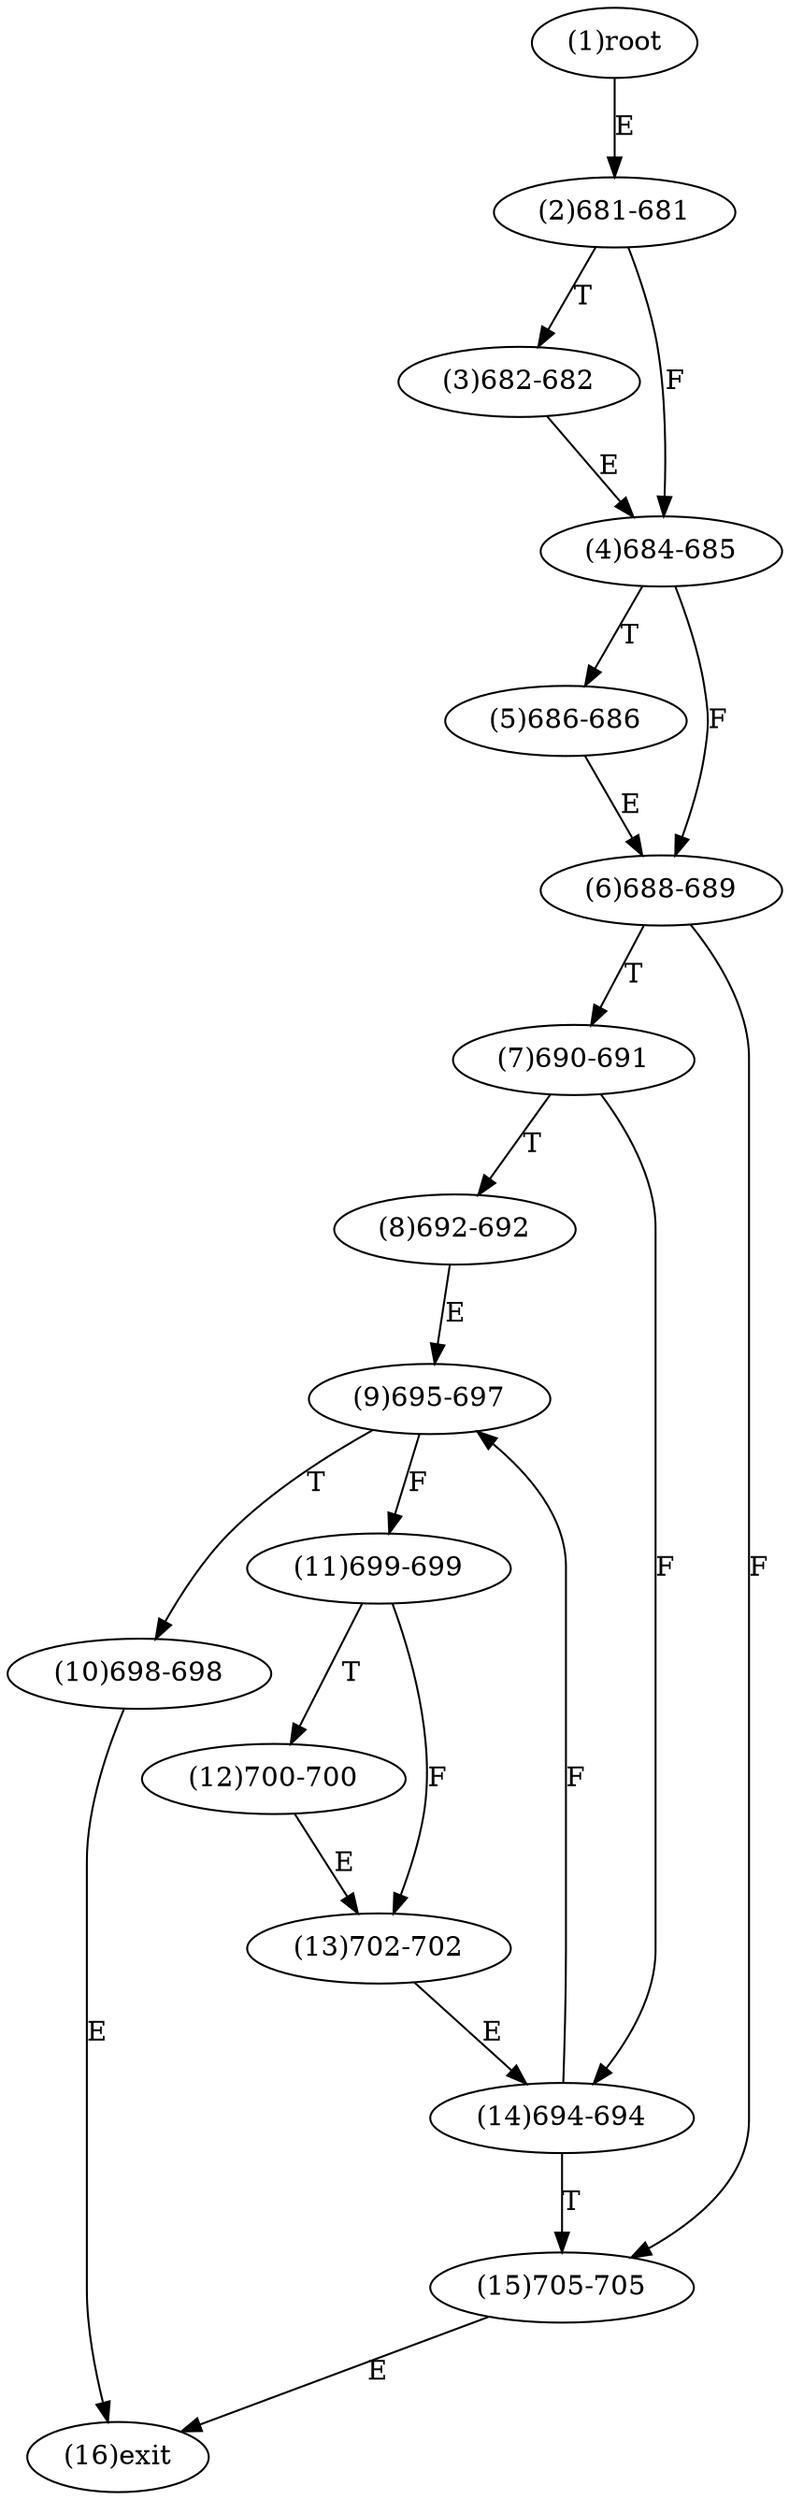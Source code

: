 digraph "" { 
1[ label="(1)root"];
2[ label="(2)681-681"];
3[ label="(3)682-682"];
4[ label="(4)684-685"];
5[ label="(5)686-686"];
6[ label="(6)688-689"];
7[ label="(7)690-691"];
8[ label="(8)692-692"];
9[ label="(9)695-697"];
10[ label="(10)698-698"];
11[ label="(11)699-699"];
12[ label="(12)700-700"];
13[ label="(13)702-702"];
14[ label="(14)694-694"];
15[ label="(15)705-705"];
16[ label="(16)exit"];
1->2[ label="E"];
2->4[ label="F"];
2->3[ label="T"];
3->4[ label="E"];
4->6[ label="F"];
4->5[ label="T"];
5->6[ label="E"];
6->15[ label="F"];
6->7[ label="T"];
7->14[ label="F"];
7->8[ label="T"];
8->9[ label="E"];
9->11[ label="F"];
9->10[ label="T"];
10->16[ label="E"];
11->13[ label="F"];
11->12[ label="T"];
12->13[ label="E"];
13->14[ label="E"];
14->9[ label="F"];
14->15[ label="T"];
15->16[ label="E"];
}